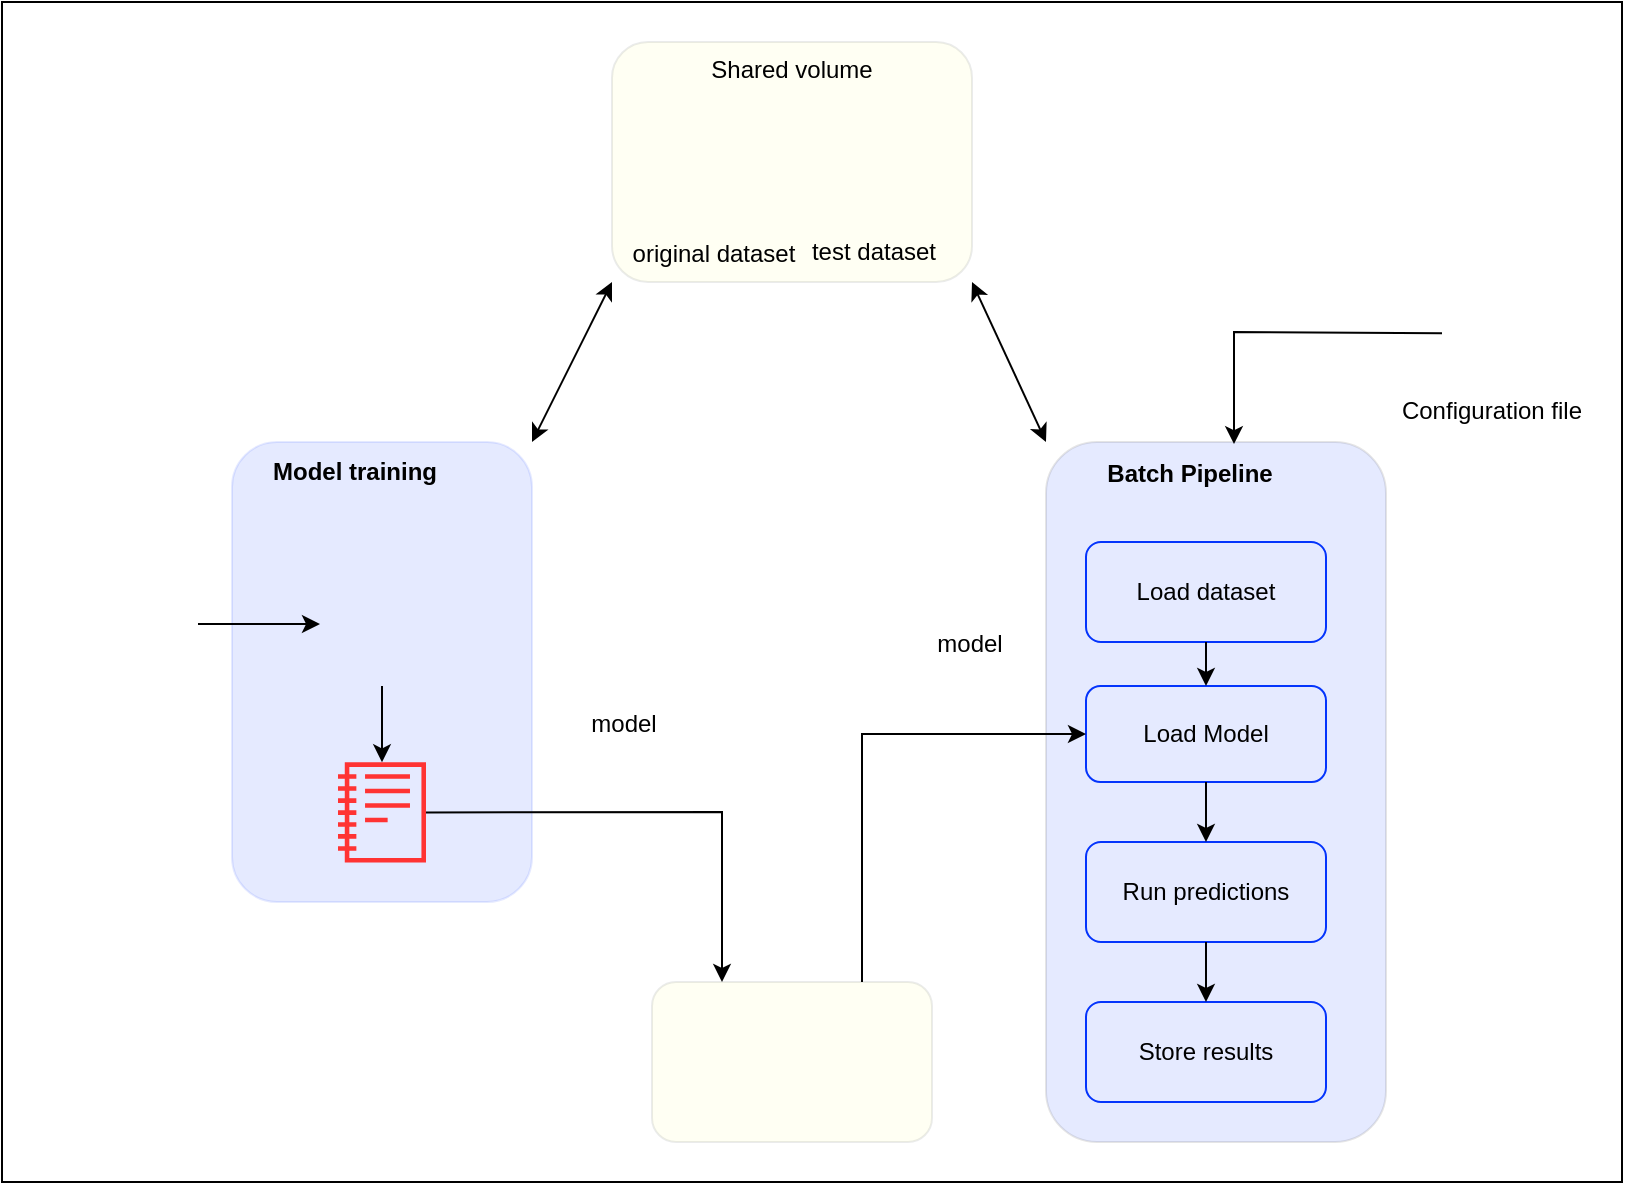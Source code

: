 <mxfile version="23.0.2" type="device">
  <diagram name="Page-1" id="USrEfJ2WA07g13JUD4y1">
    <mxGraphModel dx="1377" dy="743" grid="1" gridSize="10" guides="1" tooltips="1" connect="1" arrows="1" fold="1" page="1" pageScale="1" pageWidth="850" pageHeight="1100" math="0" shadow="0">
      <root>
        <mxCell id="0" />
        <mxCell id="1" parent="0" />
        <mxCell id="B_yUs5V0kjTU-R4tsGLp-47" value="" style="rounded=1;whiteSpace=wrap;html=1;arcSize=0;" vertex="1" parent="1">
          <mxGeometry x="10" y="70" width="810" height="590" as="geometry" />
        </mxCell>
        <mxCell id="B_yUs5V0kjTU-R4tsGLp-39" value="" style="rounded=1;whiteSpace=wrap;html=1;fillColor=#ffff88;strokeColor=#36393d;opacity=10;" vertex="1" parent="1">
          <mxGeometry x="335" y="560" width="140" height="80" as="geometry" />
        </mxCell>
        <mxCell id="B_yUs5V0kjTU-R4tsGLp-33" value="" style="rounded=1;html=1;labelPosition=left;verticalLabelPosition=top;align=right;verticalAlign=bottom;whiteSpace=wrap;labelBorderColor=none;labelBackgroundColor=none;spacingTop=0;spacingLeft=23;fillColor=#0434fc;opacity=10;strokeColor=#0434FC;strokeWidth=1;" vertex="1" parent="1">
          <mxGeometry x="125" y="290" width="150" height="230" as="geometry" />
        </mxCell>
        <mxCell id="B_yUs5V0kjTU-R4tsGLp-1" value="" style="sketch=0;outlineConnect=0;fillColor=#FF3333;strokeColor=#b85450;dashed=0;verticalLabelPosition=bottom;verticalAlign=top;align=center;html=1;fontSize=12;fontStyle=0;aspect=fixed;pointerEvents=1;shape=mxgraph.aws4.sagemaker_notebook;" vertex="1" parent="1">
          <mxGeometry x="178" y="450" width="44" height="50.47" as="geometry" />
        </mxCell>
        <mxCell id="B_yUs5V0kjTU-R4tsGLp-2" value="" style="shape=image;verticalLabelPosition=bottom;labelBackgroundColor=default;verticalAlign=top;aspect=fixed;imageAspect=0;image=https://upload.wikimedia.org/wikipedia/commons/7/7c/Kaggle_logo.png;" vertex="1" parent="1">
          <mxGeometry x="20" y="364.01" width="88" height="33.99" as="geometry" />
        </mxCell>
        <mxCell id="B_yUs5V0kjTU-R4tsGLp-3" value="" style="shape=image;verticalLabelPosition=bottom;labelBackgroundColor=default;verticalAlign=top;aspect=fixed;imageAspect=0;image=https://cdn-icons-png.flaticon.com/512/9159/9159105.png;" vertex="1" parent="1">
          <mxGeometry x="169" y="350" width="62" height="62" as="geometry" />
        </mxCell>
        <mxCell id="B_yUs5V0kjTU-R4tsGLp-4" value="" style="endArrow=classic;html=1;rounded=0;exitX=1;exitY=0.5;exitDx=0;exitDy=0;entryX=0;entryY=0.5;entryDx=0;entryDy=0;" edge="1" parent="1" source="B_yUs5V0kjTU-R4tsGLp-2" target="B_yUs5V0kjTU-R4tsGLp-3">
          <mxGeometry width="50" height="50" relative="1" as="geometry">
            <mxPoint x="80" y="450" as="sourcePoint" />
            <mxPoint x="130" y="400" as="targetPoint" />
          </mxGeometry>
        </mxCell>
        <mxCell id="B_yUs5V0kjTU-R4tsGLp-8" value="" style="shape=image;verticalLabelPosition=bottom;labelBackgroundColor=default;verticalAlign=top;aspect=fixed;imageAspect=0;image=https://www.databricks.com/wp-content/uploads/2021/06/MLflow-logo-pos-TM-1.png;" vertex="1" parent="1">
          <mxGeometry x="341" y="580.55" width="128" height="49.45" as="geometry" />
        </mxCell>
        <mxCell id="B_yUs5V0kjTU-R4tsGLp-9" value="model" style="shape=image;verticalLabelPosition=top;labelBackgroundColor=default;verticalAlign=bottom;aspect=fixed;imageAspect=0;image=https://cdn-icons-png.flaticon.com/512/3222/3222625.png;labelPosition=center;align=center;" vertex="1" parent="1">
          <mxGeometry x="307" y="440" width="28" height="28" as="geometry" />
        </mxCell>
        <mxCell id="B_yUs5V0kjTU-R4tsGLp-10" value="" style="rounded=1;whiteSpace=wrap;html=1;verticalAlign=bottom;labelPosition=left;verticalLabelPosition=top;align=right;fillColor=#0434FC;opacity=10;" vertex="1" parent="1">
          <mxGeometry x="532" y="290" width="170" height="350" as="geometry" />
        </mxCell>
        <mxCell id="B_yUs5V0kjTU-R4tsGLp-13" value="" style="endArrow=classic;html=1;rounded=0;exitX=0.5;exitY=1;exitDx=0;exitDy=0;" edge="1" parent="1" source="B_yUs5V0kjTU-R4tsGLp-3" target="B_yUs5V0kjTU-R4tsGLp-1">
          <mxGeometry width="50" height="50" relative="1" as="geometry">
            <mxPoint x="203" y="392" as="sourcePoint" />
            <mxPoint x="202" y="410" as="targetPoint" />
          </mxGeometry>
        </mxCell>
        <mxCell id="B_yUs5V0kjTU-R4tsGLp-15" value="Load dataset" style="rounded=1;whiteSpace=wrap;html=1;fillColor=none;strokeColor=#0434FC;" vertex="1" parent="1">
          <mxGeometry x="552" y="340" width="120" height="50" as="geometry" />
        </mxCell>
        <mxCell id="B_yUs5V0kjTU-R4tsGLp-16" value="Load Model" style="rounded=1;whiteSpace=wrap;html=1;fillColor=none;strokeColor=#0434FC;" vertex="1" parent="1">
          <mxGeometry x="552" y="412" width="120" height="48" as="geometry" />
        </mxCell>
        <mxCell id="B_yUs5V0kjTU-R4tsGLp-17" value="Run predictions" style="rounded=1;whiteSpace=wrap;html=1;fillColor=none;strokeColor=#0434FC;" vertex="1" parent="1">
          <mxGeometry x="552" y="490" width="120" height="50" as="geometry" />
        </mxCell>
        <mxCell id="B_yUs5V0kjTU-R4tsGLp-18" value="Store results" style="rounded=1;whiteSpace=wrap;html=1;fillColor=none;strokeColor=#0434FC;" vertex="1" parent="1">
          <mxGeometry x="552" y="570" width="120" height="50" as="geometry" />
        </mxCell>
        <mxCell id="B_yUs5V0kjTU-R4tsGLp-19" value="Shared volume" style="rounded=1;whiteSpace=wrap;html=1;verticalAlign=top;fillColor=#ffff88;strokeColor=#36393d;opacity=10;" vertex="1" parent="1">
          <mxGeometry x="315" y="90" width="180" height="120" as="geometry" />
        </mxCell>
        <mxCell id="B_yUs5V0kjTU-R4tsGLp-20" value="original dataset" style="shape=image;verticalLabelPosition=bottom;labelBackgroundColor=none;verticalAlign=top;aspect=fixed;imageAspect=0;image=https://cdn-icons-png.flaticon.com/512/9159/9159105.png;" vertex="1" parent="1">
          <mxGeometry x="335" y="120" width="62" height="62" as="geometry" />
        </mxCell>
        <mxCell id="B_yUs5V0kjTU-R4tsGLp-21" value="test dataset" style="shape=image;verticalLabelPosition=bottom;labelBackgroundColor=none;verticalAlign=top;aspect=fixed;imageAspect=0;image=https://cdn-icons-png.flaticon.com/512/9159/9159105.png;" vertex="1" parent="1">
          <mxGeometry x="415" y="119" width="62" height="62" as="geometry" />
        </mxCell>
        <mxCell id="B_yUs5V0kjTU-R4tsGLp-23" value="" style="endArrow=classic;startArrow=classic;html=1;rounded=0;entryX=0;entryY=1;entryDx=0;entryDy=0;exitX=1;exitY=0;exitDx=0;exitDy=0;" edge="1" parent="1" source="B_yUs5V0kjTU-R4tsGLp-33" target="B_yUs5V0kjTU-R4tsGLp-19">
          <mxGeometry width="50" height="50" relative="1" as="geometry">
            <mxPoint x="320" y="320" as="sourcePoint" />
            <mxPoint x="400" y="270" as="targetPoint" />
          </mxGeometry>
        </mxCell>
        <mxCell id="B_yUs5V0kjTU-R4tsGLp-27" value="" style="endArrow=classic;html=1;rounded=0;exitX=0.5;exitY=1;exitDx=0;exitDy=0;entryX=0.5;entryY=0;entryDx=0;entryDy=0;" edge="1" parent="1" source="B_yUs5V0kjTU-R4tsGLp-15" target="B_yUs5V0kjTU-R4tsGLp-16">
          <mxGeometry width="50" height="50" relative="1" as="geometry">
            <mxPoint x="332" y="360" as="sourcePoint" />
            <mxPoint x="382" y="310" as="targetPoint" />
          </mxGeometry>
        </mxCell>
        <mxCell id="B_yUs5V0kjTU-R4tsGLp-28" value="" style="endArrow=classic;html=1;rounded=0;exitX=0.5;exitY=1;exitDx=0;exitDy=0;entryX=0.5;entryY=0;entryDx=0;entryDy=0;" edge="1" parent="1" source="B_yUs5V0kjTU-R4tsGLp-16" target="B_yUs5V0kjTU-R4tsGLp-17">
          <mxGeometry width="50" height="50" relative="1" as="geometry">
            <mxPoint x="332" y="460" as="sourcePoint" />
            <mxPoint x="382" y="410" as="targetPoint" />
          </mxGeometry>
        </mxCell>
        <mxCell id="B_yUs5V0kjTU-R4tsGLp-29" value="" style="endArrow=classic;html=1;rounded=0;exitX=0.5;exitY=1;exitDx=0;exitDy=0;entryX=0.5;entryY=0;entryDx=0;entryDy=0;" edge="1" parent="1" source="B_yUs5V0kjTU-R4tsGLp-17" target="B_yUs5V0kjTU-R4tsGLp-18">
          <mxGeometry width="50" height="50" relative="1" as="geometry">
            <mxPoint x="332" y="460" as="sourcePoint" />
            <mxPoint x="382" y="410" as="targetPoint" />
          </mxGeometry>
        </mxCell>
        <mxCell id="B_yUs5V0kjTU-R4tsGLp-30" value="model" style="shape=image;verticalLabelPosition=top;labelBackgroundColor=default;verticalAlign=bottom;aspect=fixed;imageAspect=0;image=https://cdn-icons-png.flaticon.com/512/3222/3222625.png;labelPosition=center;align=center;" vertex="1" parent="1">
          <mxGeometry x="480" y="400" width="28" height="28" as="geometry" />
        </mxCell>
        <mxCell id="B_yUs5V0kjTU-R4tsGLp-32" value="" style="endArrow=classic;startArrow=classic;html=1;rounded=0;entryX=1;entryY=1;entryDx=0;entryDy=0;exitX=0;exitY=0;exitDx=0;exitDy=0;" edge="1" parent="1" source="B_yUs5V0kjTU-R4tsGLp-10" target="B_yUs5V0kjTU-R4tsGLp-19">
          <mxGeometry width="50" height="50" relative="1" as="geometry">
            <mxPoint x="320" y="420" as="sourcePoint" />
            <mxPoint x="370" y="370" as="targetPoint" />
          </mxGeometry>
        </mxCell>
        <mxCell id="B_yUs5V0kjTU-R4tsGLp-36" value="" style="shape=image;verticalLabelPosition=bottom;labelBackgroundColor=default;verticalAlign=top;aspect=fixed;imageAspect=0;image=https://static-00.iconduck.com/assets.00/docker-icon-icon-2048x1479-cres2he9.png;" vertex="1" parent="1">
          <mxGeometry x="234" y="293.78" width="34" height="24.57" as="geometry" />
        </mxCell>
        <mxCell id="B_yUs5V0kjTU-R4tsGLp-38" value="" style="shape=image;verticalLabelPosition=bottom;labelBackgroundColor=default;verticalAlign=top;aspect=fixed;imageAspect=0;image=https://static-00.iconduck.com/assets.00/docker-icon-icon-2048x1479-cres2he9.png;" vertex="1" parent="1">
          <mxGeometry x="663" y="293.78" width="34" height="24.57" as="geometry" />
        </mxCell>
        <mxCell id="B_yUs5V0kjTU-R4tsGLp-40" value="" style="shape=image;verticalLabelPosition=bottom;labelBackgroundColor=default;verticalAlign=top;aspect=fixed;imageAspect=0;image=https://static-00.iconduck.com/assets.00/docker-icon-icon-2048x1479-cres2he9.png;" vertex="1" parent="1">
          <mxGeometry x="439" y="562.43" width="34" height="24.57" as="geometry" />
        </mxCell>
        <mxCell id="B_yUs5V0kjTU-R4tsGLp-41" value="" style="endArrow=classic;html=1;rounded=0;entryX=0.25;entryY=0;entryDx=0;entryDy=0;" edge="1" parent="1" source="B_yUs5V0kjTU-R4tsGLp-1" target="B_yUs5V0kjTU-R4tsGLp-39">
          <mxGeometry width="50" height="50" relative="1" as="geometry">
            <mxPoint x="340" y="460" as="sourcePoint" />
            <mxPoint x="390" y="410" as="targetPoint" />
            <Array as="points">
              <mxPoint x="370" y="475" />
            </Array>
          </mxGeometry>
        </mxCell>
        <mxCell id="B_yUs5V0kjTU-R4tsGLp-42" value="" style="endArrow=classic;html=1;rounded=0;exitX=0.75;exitY=0;exitDx=0;exitDy=0;entryX=0;entryY=0.5;entryDx=0;entryDy=0;" edge="1" parent="1" source="B_yUs5V0kjTU-R4tsGLp-39" target="B_yUs5V0kjTU-R4tsGLp-16">
          <mxGeometry width="50" height="50" relative="1" as="geometry">
            <mxPoint x="340" y="460" as="sourcePoint" />
            <mxPoint x="390" y="410" as="targetPoint" />
            <Array as="points">
              <mxPoint x="440" y="436" />
            </Array>
          </mxGeometry>
        </mxCell>
        <mxCell id="B_yUs5V0kjTU-R4tsGLp-43" value="Model training" style="text;html=1;strokeColor=none;fillColor=none;align=center;verticalAlign=middle;whiteSpace=wrap;rounded=0;fontStyle=1" vertex="1" parent="1">
          <mxGeometry x="142" y="290" width="89" height="30" as="geometry" />
        </mxCell>
        <mxCell id="B_yUs5V0kjTU-R4tsGLp-44" value="Batch Pipeline" style="text;html=1;strokeColor=none;fillColor=none;align=center;verticalAlign=middle;whiteSpace=wrap;rounded=0;fontStyle=1" vertex="1" parent="1">
          <mxGeometry x="560" y="291.06" width="88" height="30" as="geometry" />
        </mxCell>
        <mxCell id="B_yUs5V0kjTU-R4tsGLp-45" value="Configuration file" style="shape=image;verticalLabelPosition=bottom;labelBackgroundColor=default;verticalAlign=top;aspect=fixed;imageAspect=0;image=https://uxwing.com/wp-content/themes/uxwing/download/file-and-folder-type/yaml-file-format-icon.png;" vertex="1" parent="1">
          <mxGeometry x="730" y="210.84" width="50" height="49.61" as="geometry" />
        </mxCell>
        <mxCell id="B_yUs5V0kjTU-R4tsGLp-46" value="" style="endArrow=classic;html=1;rounded=0;exitX=0;exitY=0.5;exitDx=0;exitDy=0;entryX=0.75;entryY=0;entryDx=0;entryDy=0;" edge="1" parent="1" source="B_yUs5V0kjTU-R4tsGLp-45" target="B_yUs5V0kjTU-R4tsGLp-44">
          <mxGeometry width="50" height="50" relative="1" as="geometry">
            <mxPoint x="340" y="350" as="sourcePoint" />
            <mxPoint x="390" y="300" as="targetPoint" />
            <Array as="points">
              <mxPoint x="626" y="235" />
            </Array>
          </mxGeometry>
        </mxCell>
      </root>
    </mxGraphModel>
  </diagram>
</mxfile>
